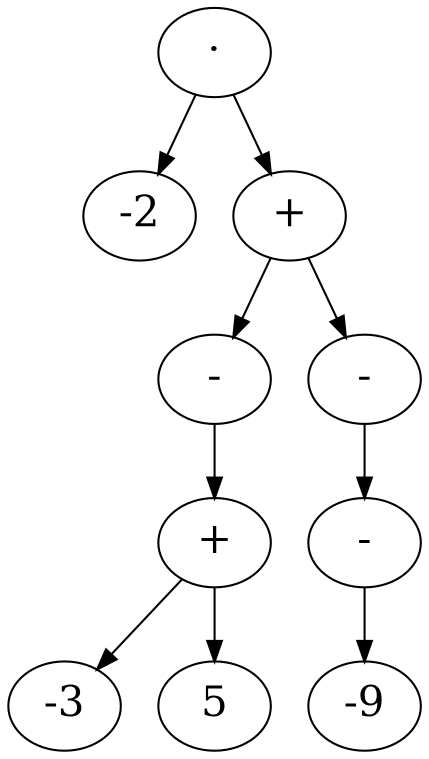 ## Esempio di albero di espressione -2Â·(-(-3 + 5) -(-(-9)))

digraph e {
node [fontsize="20"] 
e -> {"-2"; e2}; e [label="·"]

e2  -> {e21; e22}; e2 [label="+"]

e21 -> {e211}  e21 [label="-"];
e211 -> {"-3"; "5"} e211 [label="+"];

e22 -> {e221} e22  [label="-"];
e221 -> {"-9"}; e221 [label="-"]

## label="Struttura dell'espressione -2Â·(-(-3 + 5) -(-(-9)))"
}

